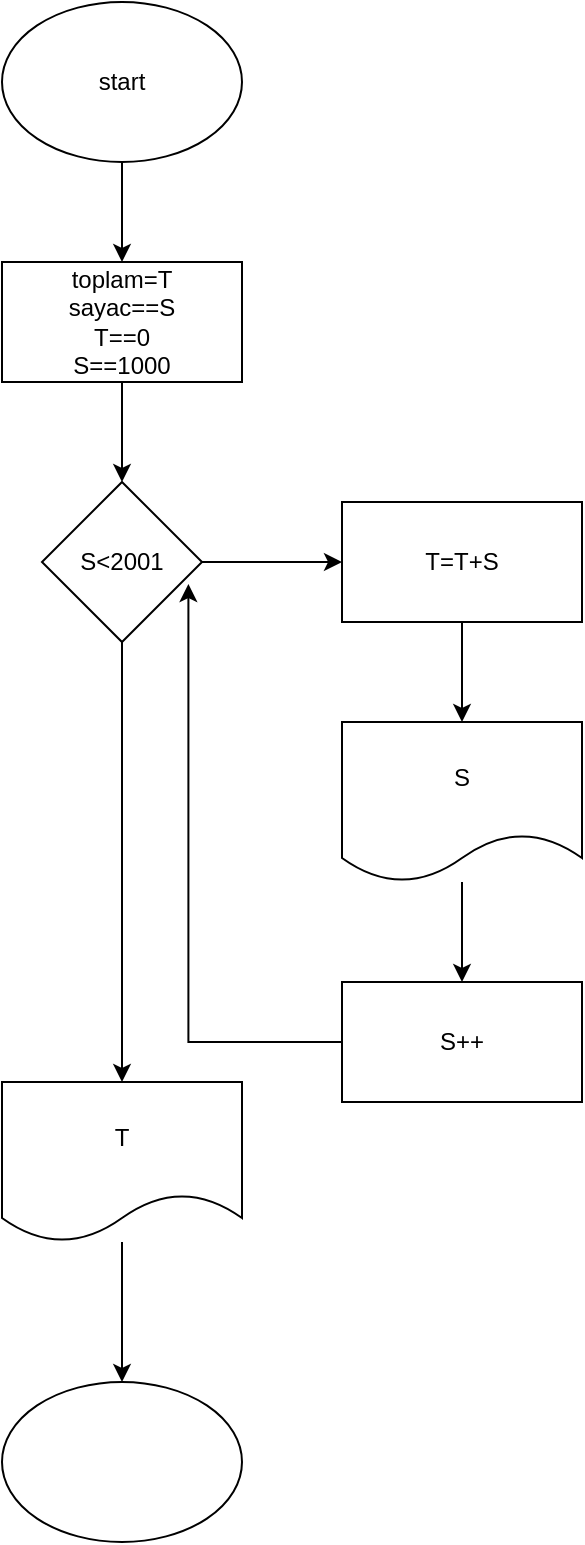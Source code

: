 <mxfile version="22.0.3" type="device">
  <diagram name="Sayfa -1" id="eFwFcrLJ0KyjfITtrYX_">
    <mxGraphModel dx="1036" dy="606" grid="1" gridSize="10" guides="1" tooltips="1" connect="1" arrows="1" fold="1" page="1" pageScale="1" pageWidth="827" pageHeight="1169" math="0" shadow="0">
      <root>
        <mxCell id="0" />
        <mxCell id="1" parent="0" />
        <mxCell id="gDNZB10zY3lndctemqrN-2" style="edgeStyle=orthogonalEdgeStyle;rounded=0;orthogonalLoop=1;jettySize=auto;html=1;" edge="1" parent="1" source="gDNZB10zY3lndctemqrN-1" target="gDNZB10zY3lndctemqrN-3">
          <mxGeometry relative="1" as="geometry">
            <mxPoint x="390" y="160" as="targetPoint" />
          </mxGeometry>
        </mxCell>
        <mxCell id="gDNZB10zY3lndctemqrN-1" value="start" style="ellipse;whiteSpace=wrap;html=1;" vertex="1" parent="1">
          <mxGeometry x="330" width="120" height="80" as="geometry" />
        </mxCell>
        <mxCell id="gDNZB10zY3lndctemqrN-4" style="edgeStyle=orthogonalEdgeStyle;rounded=0;orthogonalLoop=1;jettySize=auto;html=1;" edge="1" parent="1" source="gDNZB10zY3lndctemqrN-3" target="gDNZB10zY3lndctemqrN-5">
          <mxGeometry relative="1" as="geometry">
            <mxPoint x="390" y="280" as="targetPoint" />
          </mxGeometry>
        </mxCell>
        <mxCell id="gDNZB10zY3lndctemqrN-3" value="toplam=T&lt;br&gt;sayac==S&lt;br&gt;T==0&lt;br&gt;S==1000" style="rounded=0;whiteSpace=wrap;html=1;" vertex="1" parent="1">
          <mxGeometry x="330" y="130" width="120" height="60" as="geometry" />
        </mxCell>
        <mxCell id="gDNZB10zY3lndctemqrN-6" style="edgeStyle=orthogonalEdgeStyle;rounded=0;orthogonalLoop=1;jettySize=auto;html=1;" edge="1" parent="1" source="gDNZB10zY3lndctemqrN-5" target="gDNZB10zY3lndctemqrN-7">
          <mxGeometry relative="1" as="geometry">
            <mxPoint x="560" y="280" as="targetPoint" />
          </mxGeometry>
        </mxCell>
        <mxCell id="gDNZB10zY3lndctemqrN-13" style="edgeStyle=orthogonalEdgeStyle;rounded=0;orthogonalLoop=1;jettySize=auto;html=1;" edge="1" parent="1" source="gDNZB10zY3lndctemqrN-5" target="gDNZB10zY3lndctemqrN-14">
          <mxGeometry relative="1" as="geometry">
            <mxPoint x="390" y="580" as="targetPoint" />
          </mxGeometry>
        </mxCell>
        <mxCell id="gDNZB10zY3lndctemqrN-5" value="S&amp;lt;2001" style="rhombus;whiteSpace=wrap;html=1;" vertex="1" parent="1">
          <mxGeometry x="350" y="240" width="80" height="80" as="geometry" />
        </mxCell>
        <mxCell id="gDNZB10zY3lndctemqrN-8" style="edgeStyle=orthogonalEdgeStyle;rounded=0;orthogonalLoop=1;jettySize=auto;html=1;" edge="1" parent="1" source="gDNZB10zY3lndctemqrN-7" target="gDNZB10zY3lndctemqrN-9">
          <mxGeometry relative="1" as="geometry">
            <mxPoint x="560" y="400" as="targetPoint" />
          </mxGeometry>
        </mxCell>
        <mxCell id="gDNZB10zY3lndctemqrN-7" value="T=T+S" style="rounded=0;whiteSpace=wrap;html=1;" vertex="1" parent="1">
          <mxGeometry x="500" y="250" width="120" height="60" as="geometry" />
        </mxCell>
        <mxCell id="gDNZB10zY3lndctemqrN-10" style="edgeStyle=orthogonalEdgeStyle;rounded=0;orthogonalLoop=1;jettySize=auto;html=1;" edge="1" parent="1" source="gDNZB10zY3lndctemqrN-9" target="gDNZB10zY3lndctemqrN-11">
          <mxGeometry relative="1" as="geometry">
            <mxPoint x="560" y="520" as="targetPoint" />
          </mxGeometry>
        </mxCell>
        <mxCell id="gDNZB10zY3lndctemqrN-9" value="S" style="shape=document;whiteSpace=wrap;html=1;boundedLbl=1;" vertex="1" parent="1">
          <mxGeometry x="500" y="360" width="120" height="80" as="geometry" />
        </mxCell>
        <mxCell id="gDNZB10zY3lndctemqrN-11" value="S++" style="rounded=0;whiteSpace=wrap;html=1;" vertex="1" parent="1">
          <mxGeometry x="500" y="490" width="120" height="60" as="geometry" />
        </mxCell>
        <mxCell id="gDNZB10zY3lndctemqrN-12" style="edgeStyle=orthogonalEdgeStyle;rounded=0;orthogonalLoop=1;jettySize=auto;html=1;entryX=0.915;entryY=0.638;entryDx=0;entryDy=0;entryPerimeter=0;" edge="1" parent="1" source="gDNZB10zY3lndctemqrN-11" target="gDNZB10zY3lndctemqrN-5">
          <mxGeometry relative="1" as="geometry" />
        </mxCell>
        <mxCell id="gDNZB10zY3lndctemqrN-15" style="edgeStyle=orthogonalEdgeStyle;rounded=0;orthogonalLoop=1;jettySize=auto;html=1;" edge="1" parent="1" source="gDNZB10zY3lndctemqrN-14" target="gDNZB10zY3lndctemqrN-16">
          <mxGeometry relative="1" as="geometry">
            <mxPoint x="390" y="730" as="targetPoint" />
          </mxGeometry>
        </mxCell>
        <mxCell id="gDNZB10zY3lndctemqrN-14" value="T" style="shape=document;whiteSpace=wrap;html=1;boundedLbl=1;" vertex="1" parent="1">
          <mxGeometry x="330" y="540" width="120" height="80" as="geometry" />
        </mxCell>
        <mxCell id="gDNZB10zY3lndctemqrN-16" value="" style="ellipse;whiteSpace=wrap;html=1;" vertex="1" parent="1">
          <mxGeometry x="330" y="690" width="120" height="80" as="geometry" />
        </mxCell>
      </root>
    </mxGraphModel>
  </diagram>
</mxfile>
